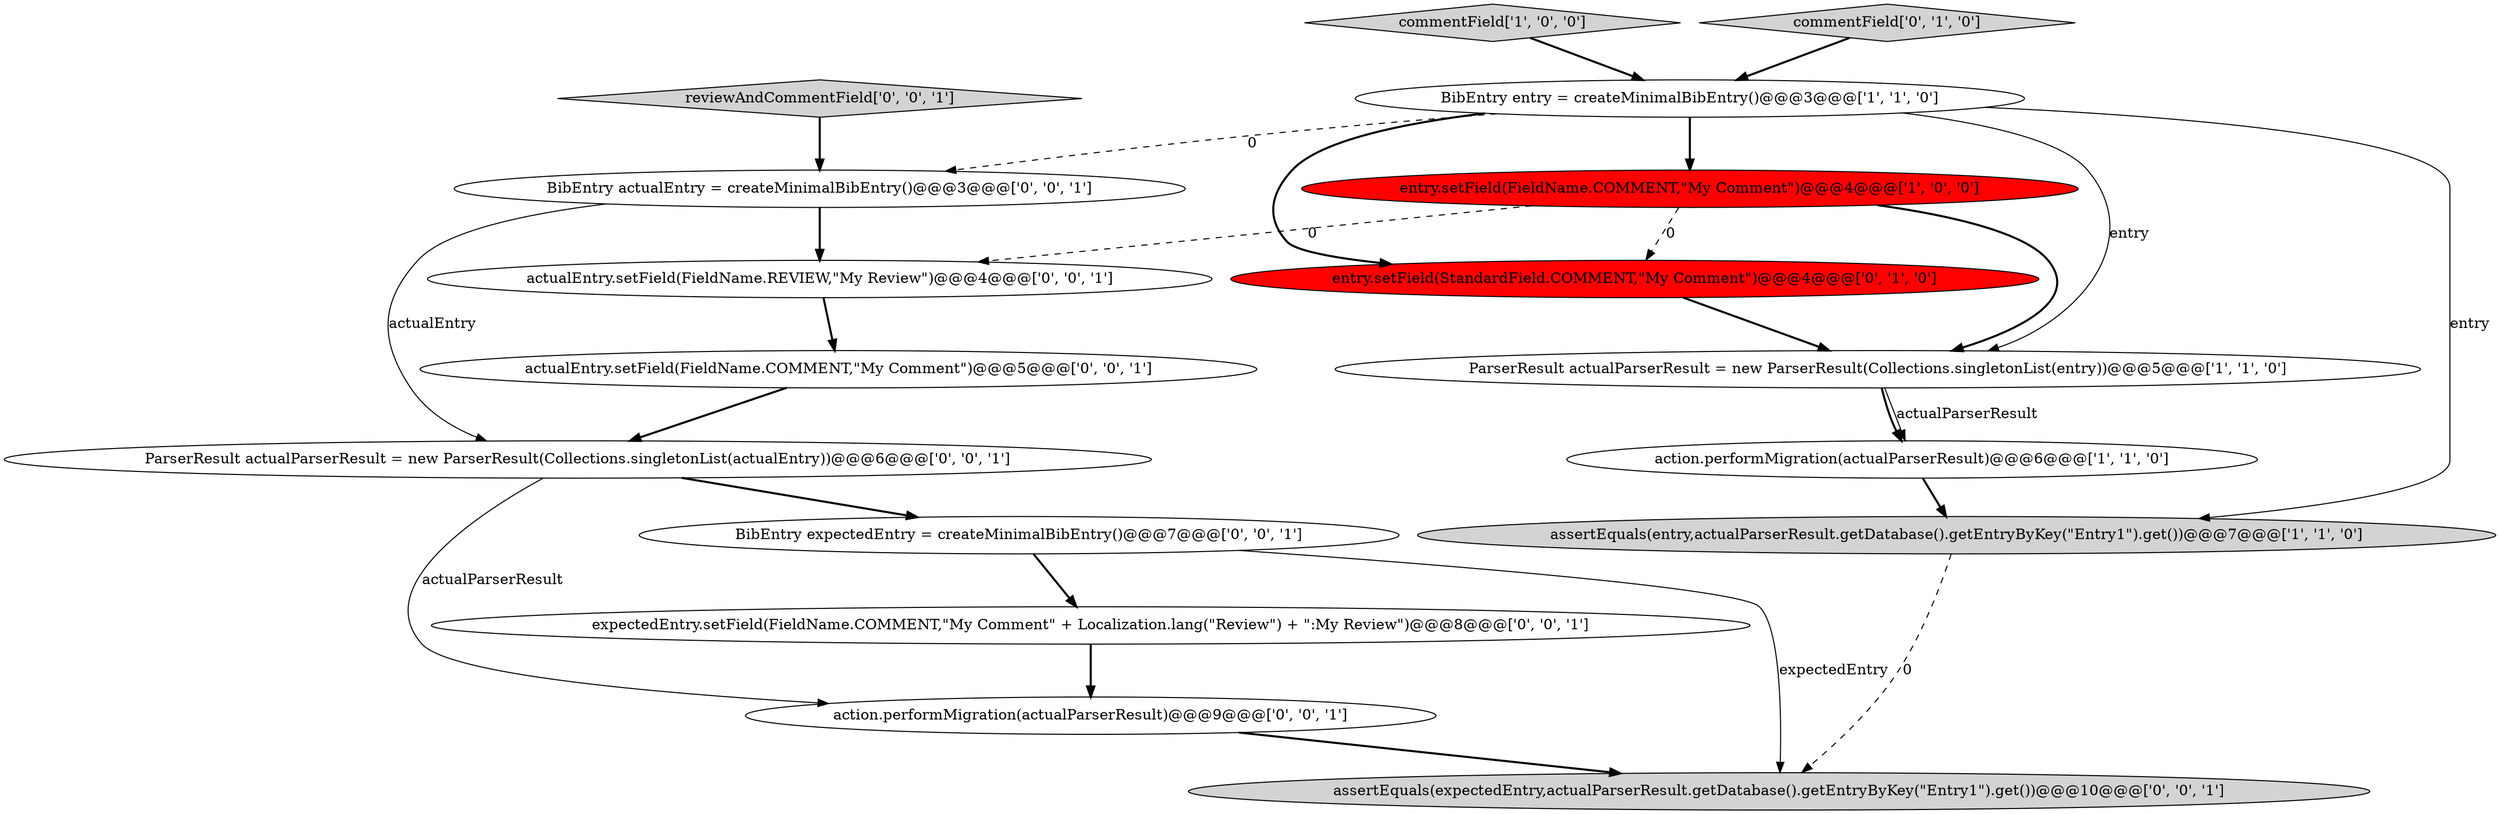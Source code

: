 digraph {
1 [style = filled, label = "commentField['1', '0', '0']", fillcolor = lightgray, shape = diamond image = "AAA0AAABBB1BBB"];
2 [style = filled, label = "assertEquals(entry,actualParserResult.getDatabase().getEntryByKey(\"Entry1\").get())@@@7@@@['1', '1', '0']", fillcolor = lightgray, shape = ellipse image = "AAA0AAABBB1BBB"];
0 [style = filled, label = "ParserResult actualParserResult = new ParserResult(Collections.singletonList(entry))@@@5@@@['1', '1', '0']", fillcolor = white, shape = ellipse image = "AAA0AAABBB1BBB"];
14 [style = filled, label = "BibEntry actualEntry = createMinimalBibEntry()@@@3@@@['0', '0', '1']", fillcolor = white, shape = ellipse image = "AAA0AAABBB3BBB"];
13 [style = filled, label = "action.performMigration(actualParserResult)@@@9@@@['0', '0', '1']", fillcolor = white, shape = ellipse image = "AAA0AAABBB3BBB"];
9 [style = filled, label = "actualEntry.setField(FieldName.COMMENT,\"My Comment\")@@@5@@@['0', '0', '1']", fillcolor = white, shape = ellipse image = "AAA0AAABBB3BBB"];
11 [style = filled, label = "expectedEntry.setField(FieldName.COMMENT,\"My Comment\" + Localization.lang(\"Review\") + \":My Review\")@@@8@@@['0', '0', '1']", fillcolor = white, shape = ellipse image = "AAA0AAABBB3BBB"];
6 [style = filled, label = "entry.setField(StandardField.COMMENT,\"My Comment\")@@@4@@@['0', '1', '0']", fillcolor = red, shape = ellipse image = "AAA1AAABBB2BBB"];
7 [style = filled, label = "commentField['0', '1', '0']", fillcolor = lightgray, shape = diamond image = "AAA0AAABBB2BBB"];
3 [style = filled, label = "BibEntry entry = createMinimalBibEntry()@@@3@@@['1', '1', '0']", fillcolor = white, shape = ellipse image = "AAA0AAABBB1BBB"];
10 [style = filled, label = "assertEquals(expectedEntry,actualParserResult.getDatabase().getEntryByKey(\"Entry1\").get())@@@10@@@['0', '0', '1']", fillcolor = lightgray, shape = ellipse image = "AAA0AAABBB3BBB"];
4 [style = filled, label = "entry.setField(FieldName.COMMENT,\"My Comment\")@@@4@@@['1', '0', '0']", fillcolor = red, shape = ellipse image = "AAA1AAABBB1BBB"];
15 [style = filled, label = "actualEntry.setField(FieldName.REVIEW,\"My Review\")@@@4@@@['0', '0', '1']", fillcolor = white, shape = ellipse image = "AAA0AAABBB3BBB"];
16 [style = filled, label = "BibEntry expectedEntry = createMinimalBibEntry()@@@7@@@['0', '0', '1']", fillcolor = white, shape = ellipse image = "AAA0AAABBB3BBB"];
12 [style = filled, label = "reviewAndCommentField['0', '0', '1']", fillcolor = lightgray, shape = diamond image = "AAA0AAABBB3BBB"];
5 [style = filled, label = "action.performMigration(actualParserResult)@@@6@@@['1', '1', '0']", fillcolor = white, shape = ellipse image = "AAA0AAABBB1BBB"];
8 [style = filled, label = "ParserResult actualParserResult = new ParserResult(Collections.singletonList(actualEntry))@@@6@@@['0', '0', '1']", fillcolor = white, shape = ellipse image = "AAA0AAABBB3BBB"];
13->10 [style = bold, label=""];
8->16 [style = bold, label=""];
16->11 [style = bold, label=""];
16->10 [style = solid, label="expectedEntry"];
1->3 [style = bold, label=""];
3->0 [style = solid, label="entry"];
3->6 [style = bold, label=""];
6->0 [style = bold, label=""];
0->5 [style = solid, label="actualParserResult"];
4->6 [style = dashed, label="0"];
9->8 [style = bold, label=""];
3->4 [style = bold, label=""];
7->3 [style = bold, label=""];
2->10 [style = dashed, label="0"];
4->0 [style = bold, label=""];
5->2 [style = bold, label=""];
15->9 [style = bold, label=""];
4->15 [style = dashed, label="0"];
11->13 [style = bold, label=""];
12->14 [style = bold, label=""];
14->15 [style = bold, label=""];
3->14 [style = dashed, label="0"];
3->2 [style = solid, label="entry"];
14->8 [style = solid, label="actualEntry"];
8->13 [style = solid, label="actualParserResult"];
0->5 [style = bold, label=""];
}
